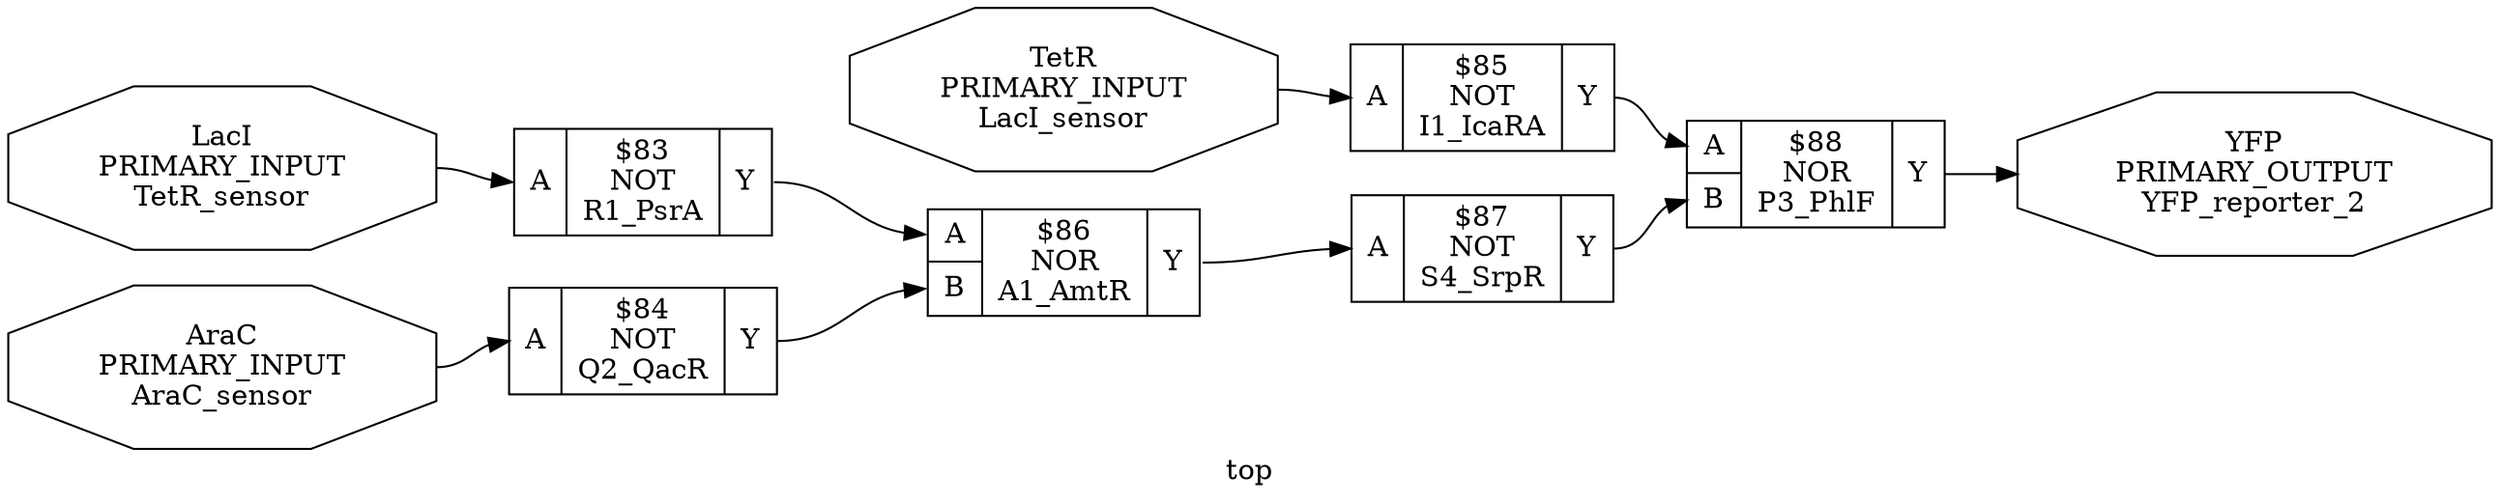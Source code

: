 digraph "top" {
label="top";
rankdir="LR";
remincross=true;
n6 [ shape=octagon, label="AraC\nPRIMARY_INPUT\nAraC_sensor", fontcolor="black"];
n7 [ shape=octagon, label="LacI\nPRIMARY_INPUT\nTetR_sensor", fontcolor="black"];
n8 [ shape=octagon, label="TetR\nPRIMARY_INPUT\nLacI_sensor", fontcolor="black"];
n9 [ shape=octagon, label="YFP\nPRIMARY_OUTPUT\nYFP_reporter_2", fontcolor="black"];
c12 [ shape=record, label="{{<p10> A}|$83\nNOT\nR1_PsrA|{<p11> Y}}",  ];
c13 [ shape=record, label="{{<p10> A}|$84\nNOT\nQ2_QacR|{<p11> Y}}",  ];
c14 [ shape=record, label="{{<p10> A}|$85\nNOT\nI1_IcaRA|{<p11> Y}}",  ];
c16 [ shape=record, label="{{<p10> A|<p15> B}|$86\nNOR\nA1_AmtR|{<p11> Y}}",  ];
c17 [ shape=record, label="{{<p10> A}|$87\nNOT\nS4_SrpR|{<p11> Y}}",  ];
c18 [ shape=record, label="{{<p10> A|<p15> B}|$88\nNOR\nP3_PhlF|{<p11> Y}}",  ];
c12:p11:e -> c16:p10:w [color="black", fontcolor="black", label=""];
c13:p11:e -> c16:p15:w [color="black", fontcolor="black", label=""];
c14:p11:e -> c18:p10:w [color="black", fontcolor="black", label=""];
c16:p11:e -> c17:p10:w [color="black", fontcolor="black", label=""];
c17:p11:e -> c18:p15:w [color="black", fontcolor="black", label=""];
n6:e -> c13:p10:w [color="black", fontcolor="black", label=""];
n7:e -> c12:p10:w [color="black", fontcolor="black", label=""];
n8:e -> c14:p10:w [color="black", fontcolor="black", label=""];
c18:p11:e -> n9:w [color="black", fontcolor="black", label=""];
}
